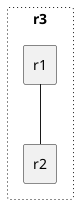 {
  "sha1": "2k3kqkv6c6h9kkw0s6t2o7aujyljzc",
  "insertion": {
    "when": "2024-05-30T20:48:20.030Z",
    "url": "https://forum.plantuml.net/14996/style-tag-breaks-rendering-in-deployment-diagram",
    "user": "plantuml@gmail.com"
  }
}
@startuml
<style>
</style>

rectangle r3 as RThree #line.dotted {
rectangle r1
rectangle r2
}
r1 --r2
@enduml
